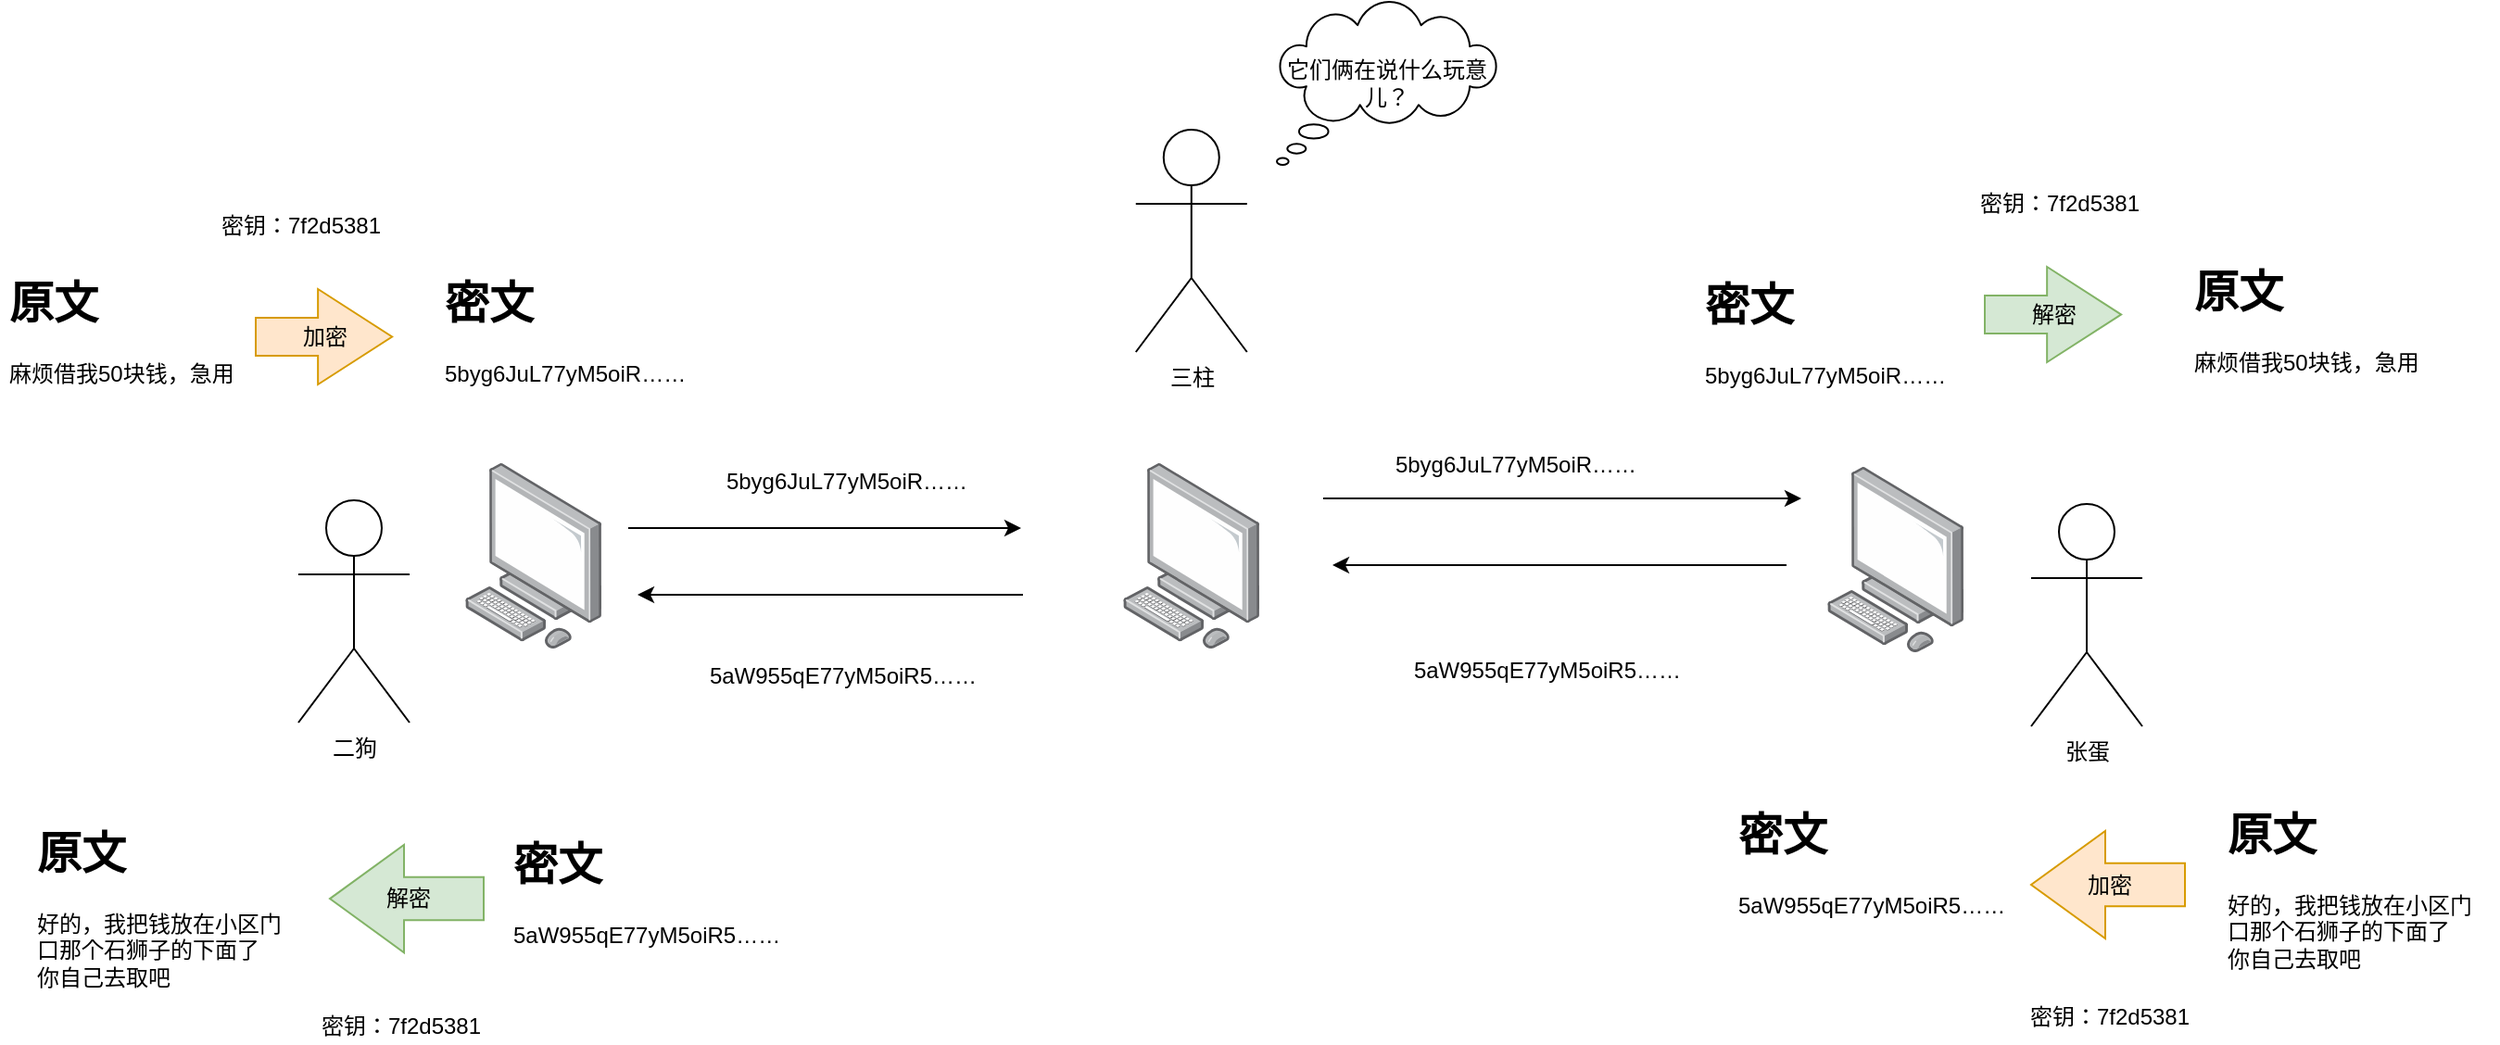 <mxfile version="14.6.13" type="device"><diagram id="WeR1HejBkZmJ74gX768Q" name="第 1 页"><mxGraphModel dx="1106" dy="822" grid="0" gridSize="10" guides="1" tooltips="1" connect="1" arrows="1" fold="1" page="0" pageScale="1" pageWidth="827" pageHeight="1169" math="0" shadow="0"><root><mxCell id="0"/><mxCell id="1" parent="0"/><mxCell id="A0SJ4pFLdeGiKwQQ1cZg-1" value="张蛋" style="shape=umlActor;verticalLabelPosition=bottom;verticalAlign=top;html=1;outlineConnect=0;" parent="1" vertex="1"><mxGeometry x="1205" y="502" width="60" height="120" as="geometry"/></mxCell><mxCell id="A0SJ4pFLdeGiKwQQ1cZg-3" value="二狗" style="shape=umlActor;verticalLabelPosition=bottom;verticalAlign=top;html=1;outlineConnect=0;" parent="1" vertex="1"><mxGeometry x="270" y="500" width="60" height="120" as="geometry"/></mxCell><mxCell id="A0SJ4pFLdeGiKwQQ1cZg-5" value="" style="points=[];aspect=fixed;html=1;align=center;shadow=0;dashed=0;image;image=img/lib/allied_telesis/computer_and_terminals/Personal_Computer.svg;" parent="1" vertex="1"><mxGeometry x="360" y="480" width="73.79" height="100" as="geometry"/></mxCell><mxCell id="A0SJ4pFLdeGiKwQQ1cZg-6" value="" style="points=[];aspect=fixed;html=1;align=center;shadow=0;dashed=0;image;image=img/lib/allied_telesis/computer_and_terminals/Personal_Computer.svg;" parent="1" vertex="1"><mxGeometry x="1095" y="482" width="73.79" height="100" as="geometry"/></mxCell><mxCell id="A0SJ4pFLdeGiKwQQ1cZg-9" value="" style="endArrow=classic;html=1;" parent="1" edge="1"><mxGeometry width="50" height="50" relative="1" as="geometry"><mxPoint x="448" y="515" as="sourcePoint"/><mxPoint x="660" y="515" as="targetPoint"/></mxGeometry></mxCell><mxCell id="A0SJ4pFLdeGiKwQQ1cZg-10" value="5byg6JuL77yM5oiR……" style="text;html=1;strokeColor=none;fillColor=none;align=center;verticalAlign=middle;whiteSpace=wrap;rounded=0;" parent="1" vertex="1"><mxGeometry x="431" y="480" width="270" height="20" as="geometry"/></mxCell><mxCell id="A0SJ4pFLdeGiKwQQ1cZg-11" value="" style="endArrow=classic;html=1;" parent="1" edge="1"><mxGeometry width="50" height="50" relative="1" as="geometry"><mxPoint x="661" y="551" as="sourcePoint"/><mxPoint x="453" y="551" as="targetPoint"/></mxGeometry></mxCell><mxCell id="A0SJ4pFLdeGiKwQQ1cZg-12" value="&lt;span style=&quot;text-align: left&quot;&gt;5aW955qE77yM5oiR5……&lt;/span&gt;" style="text;html=1;strokeColor=none;fillColor=none;align=center;verticalAlign=middle;whiteSpace=wrap;rounded=0;" parent="1" vertex="1"><mxGeometry x="814" y="584" width="260" height="15" as="geometry"/></mxCell><mxCell id="Ah91UCLDG_GLSaSQAkwd-1" value="" style="endArrow=classic;html=1;" parent="1" edge="1"><mxGeometry width="50" height="50" relative="1" as="geometry"><mxPoint x="823" y="499" as="sourcePoint"/><mxPoint x="1081" y="499" as="targetPoint"/></mxGeometry></mxCell><mxCell id="Ah91UCLDG_GLSaSQAkwd-2" value="" style="endArrow=classic;html=1;" parent="1" edge="1"><mxGeometry width="50" height="50" relative="1" as="geometry"><mxPoint x="1073" y="535" as="sourcePoint"/><mxPoint x="828" y="535" as="targetPoint"/></mxGeometry></mxCell><mxCell id="Ah91UCLDG_GLSaSQAkwd-3" value="三柱" style="shape=umlActor;verticalLabelPosition=bottom;verticalAlign=top;html=1;outlineConnect=0;" parent="1" vertex="1"><mxGeometry x="721.89" y="300" width="60" height="120" as="geometry"/></mxCell><mxCell id="Ah91UCLDG_GLSaSQAkwd-4" value="" style="points=[];aspect=fixed;html=1;align=center;shadow=0;dashed=0;image;image=img/lib/allied_telesis/computer_and_terminals/Personal_Computer.svg;" parent="1" vertex="1"><mxGeometry x="715" y="480" width="73.79" height="100" as="geometry"/></mxCell><mxCell id="Ah91UCLDG_GLSaSQAkwd-6" value="&lt;span style=&quot;text-align: left&quot;&gt;5aW955qE77yM5oiR5……&lt;/span&gt;" style="text;html=1;strokeColor=none;fillColor=none;align=center;verticalAlign=middle;whiteSpace=wrap;rounded=0;" parent="1" vertex="1"><mxGeometry x="433.79" y="587" width="260" height="15" as="geometry"/></mxCell><mxCell id="4sxs6el1vgh6f4X5Qelv-1" value="&lt;h1&gt;原文&lt;/h1&gt;&lt;p&gt;麻烦借我50块钱，急用&lt;/p&gt;" style="text;html=1;strokeColor=none;fillColor=none;spacing=5;spacingTop=-20;whiteSpace=wrap;overflow=hidden;rounded=0;" parent="1" vertex="1"><mxGeometry x="109" y="374" width="130" height="93" as="geometry"/></mxCell><mxCell id="4sxs6el1vgh6f4X5Qelv-3" value="加密" style="html=1;shadow=0;dashed=0;align=center;verticalAlign=middle;shape=mxgraph.arrows2.arrow;dy=0.6;dx=40;notch=0;fillColor=#ffe6cc;strokeColor=#d79b00;" parent="1" vertex="1"><mxGeometry x="247" y="386" width="73.57" height="51.5" as="geometry"/></mxCell><mxCell id="4sxs6el1vgh6f4X5Qelv-4" value="&lt;h1&gt;密文&lt;/h1&gt;&lt;p&gt;5byg6JuL77yM5oiR……&lt;/p&gt;" style="text;html=1;strokeColor=none;fillColor=none;spacing=5;spacingTop=-20;whiteSpace=wrap;overflow=hidden;rounded=0;" parent="1" vertex="1"><mxGeometry x="344" y="374" width="147" height="87" as="geometry"/></mxCell><mxCell id="4sxs6el1vgh6f4X5Qelv-5" value="5byg6JuL77yM5oiR……" style="text;html=1;strokeColor=none;fillColor=none;align=center;verticalAlign=middle;whiteSpace=wrap;rounded=0;" parent="1" vertex="1"><mxGeometry x="792" y="471" width="270" height="20" as="geometry"/></mxCell><mxCell id="4sxs6el1vgh6f4X5Qelv-6" value="&lt;h1&gt;原文&lt;/h1&gt;&lt;p&gt;麻烦借我50块钱，急用&lt;/p&gt;" style="text;html=1;strokeColor=none;fillColor=none;spacing=5;spacingTop=-20;whiteSpace=wrap;overflow=hidden;rounded=0;" parent="1" vertex="1"><mxGeometry x="1288" y="368" width="130" height="93" as="geometry"/></mxCell><mxCell id="4sxs6el1vgh6f4X5Qelv-7" value="解密" style="html=1;shadow=0;dashed=0;align=center;verticalAlign=middle;shape=mxgraph.arrows2.arrow;dy=0.6;dx=40;notch=0;fillColor=#d5e8d4;strokeColor=#82b366;" parent="1" vertex="1"><mxGeometry x="1180" y="374" width="73.57" height="51.5" as="geometry"/></mxCell><mxCell id="4sxs6el1vgh6f4X5Qelv-8" value="&lt;h1&gt;密文&lt;/h1&gt;&lt;p&gt;5byg6JuL77yM5oiR……&lt;/p&gt;" style="text;html=1;strokeColor=none;fillColor=none;spacing=5;spacingTop=-20;whiteSpace=wrap;overflow=hidden;rounded=0;" parent="1" vertex="1"><mxGeometry x="1024" y="374.75" width="146" height="79.5" as="geometry"/></mxCell><mxCell id="4sxs6el1vgh6f4X5Qelv-9" value="&lt;h1&gt;原文&lt;/h1&gt;&lt;p&gt;&lt;span style=&quot;text-align: center&quot;&gt;好的，我把钱放在小区门口那个石狮子的下面了&lt;/span&gt;&lt;br style=&quot;text-align: center&quot;&gt;&lt;span style=&quot;text-align: center&quot;&gt;你自己去取吧&lt;/span&gt;&lt;br&gt;&lt;/p&gt;" style="text;html=1;strokeColor=none;fillColor=none;spacing=5;spacingTop=-20;whiteSpace=wrap;overflow=hidden;rounded=0;" parent="1" vertex="1"><mxGeometry x="1306" y="661" width="151" height="93" as="geometry"/></mxCell><mxCell id="4sxs6el1vgh6f4X5Qelv-11" value="&lt;h1&gt;密文&lt;/h1&gt;&lt;p&gt;5aW955qE77yM5oiR5……&lt;/p&gt;" style="text;html=1;strokeColor=none;fillColor=none;spacing=5;spacingTop=-20;whiteSpace=wrap;overflow=hidden;rounded=0;" parent="1" vertex="1"><mxGeometry x="1042" y="661" width="158" height="87" as="geometry"/></mxCell><mxCell id="4sxs6el1vgh6f4X5Qelv-14" value="加密" style="html=1;shadow=0;dashed=0;align=center;verticalAlign=middle;shape=mxgraph.arrows2.arrow;dy=0.6;dx=40;flipH=1;notch=0;fillColor=#ffe6cc;strokeColor=#d79b00;" parent="1" vertex="1"><mxGeometry x="1205" y="678.45" width="83" height="58.1" as="geometry"/></mxCell><mxCell id="4sxs6el1vgh6f4X5Qelv-16" value="&lt;h1&gt;原文&lt;/h1&gt;&lt;p&gt;&lt;span style=&quot;text-align: center&quot;&gt;好的，我把钱放在小区门口那个石狮子的下面了&lt;/span&gt;&lt;br style=&quot;text-align: center&quot;&gt;&lt;span style=&quot;text-align: center&quot;&gt;你自己去取吧&lt;/span&gt;&lt;br&gt;&lt;/p&gt;" style="text;html=1;strokeColor=none;fillColor=none;spacing=5;spacingTop=-20;whiteSpace=wrap;overflow=hidden;rounded=0;" parent="1" vertex="1"><mxGeometry x="124" y="671" width="151" height="93" as="geometry"/></mxCell><mxCell id="4sxs6el1vgh6f4X5Qelv-17" value="&lt;h1&gt;密文&lt;/h1&gt;&lt;p&gt;5aW955qE77yM5oiR5……&lt;/p&gt;" style="text;html=1;strokeColor=none;fillColor=none;spacing=5;spacingTop=-20;whiteSpace=wrap;overflow=hidden;rounded=0;" parent="1" vertex="1"><mxGeometry x="381" y="677" width="158" height="87" as="geometry"/></mxCell><mxCell id="4sxs6el1vgh6f4X5Qelv-18" value="解密" style="html=1;shadow=0;dashed=0;align=center;verticalAlign=middle;shape=mxgraph.arrows2.arrow;dy=0.6;dx=40;flipH=1;notch=0;fillColor=#d5e8d4;strokeColor=#82b366;" parent="1" vertex="1"><mxGeometry x="287" y="686.0" width="83" height="58.1" as="geometry"/></mxCell><mxCell id="4sxs6el1vgh6f4X5Qelv-20" value="它们俩在说什么玩意儿？" style="whiteSpace=wrap;html=1;shape=mxgraph.basic.cloud_callout" parent="1" vertex="1"><mxGeometry x="798" y="231" width="119" height="88" as="geometry"/></mxCell><mxCell id="4sxs6el1vgh6f4X5Qelv-21" value="密钥：7f2d5381" style="text;html=1;align=center;verticalAlign=middle;resizable=0;points=[];autosize=1;" parent="1" vertex="1"><mxGeometry x="223" y="343" width="96" height="18" as="geometry"/></mxCell><mxCell id="4sxs6el1vgh6f4X5Qelv-22" value="密钥：7f2d5381" style="text;html=1;align=center;verticalAlign=middle;resizable=0;points=[];autosize=1;" parent="1" vertex="1"><mxGeometry x="1172" y="331" width="96" height="18" as="geometry"/></mxCell><mxCell id="4sxs6el1vgh6f4X5Qelv-23" value="密钥：7f2d5381" style="text;html=1;align=center;verticalAlign=middle;resizable=0;points=[];autosize=1;" parent="1" vertex="1"><mxGeometry x="277" y="775" width="96" height="18" as="geometry"/></mxCell><mxCell id="4sxs6el1vgh6f4X5Qelv-24" value="密钥：7f2d5381" style="text;html=1;align=center;verticalAlign=middle;resizable=0;points=[];autosize=1;" parent="1" vertex="1"><mxGeometry x="1198.5" y="770" width="96" height="18" as="geometry"/></mxCell></root></mxGraphModel></diagram></mxfile>